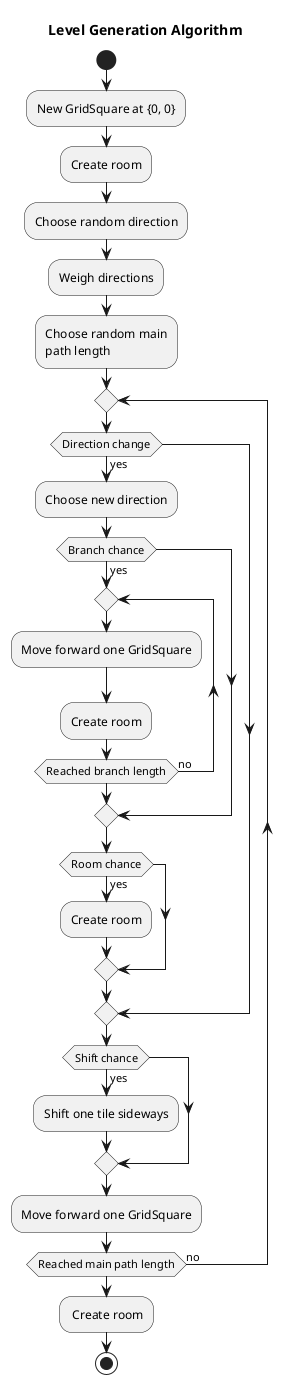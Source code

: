 @startuml Level Generation Algorithm

title Level Generation Algorithm

!pragma useVerticalIf on

start

:New GridSquare at {0, 0};
:Create room;
:Choose random direction;
:Weigh directions;
:Choose random main
path length;

repeat
    if (Direction change) then (yes)
        :Choose new direction;
        if (Branch chance) then (yes)
            repeat
                :Move forward one GridSquare;
                :Create room;
            repeat while (Reached branch length) is (no)
        endif
        if (Room chance) then (yes)
            :Create room;
        endif
    endif
    if (Shift chance) then (yes)
        :Shift one tile sideways;
    endif
    :Move forward one GridSquare;
repeat while (Reached main path length) is (no)

: Create room;

stop

@enduml
